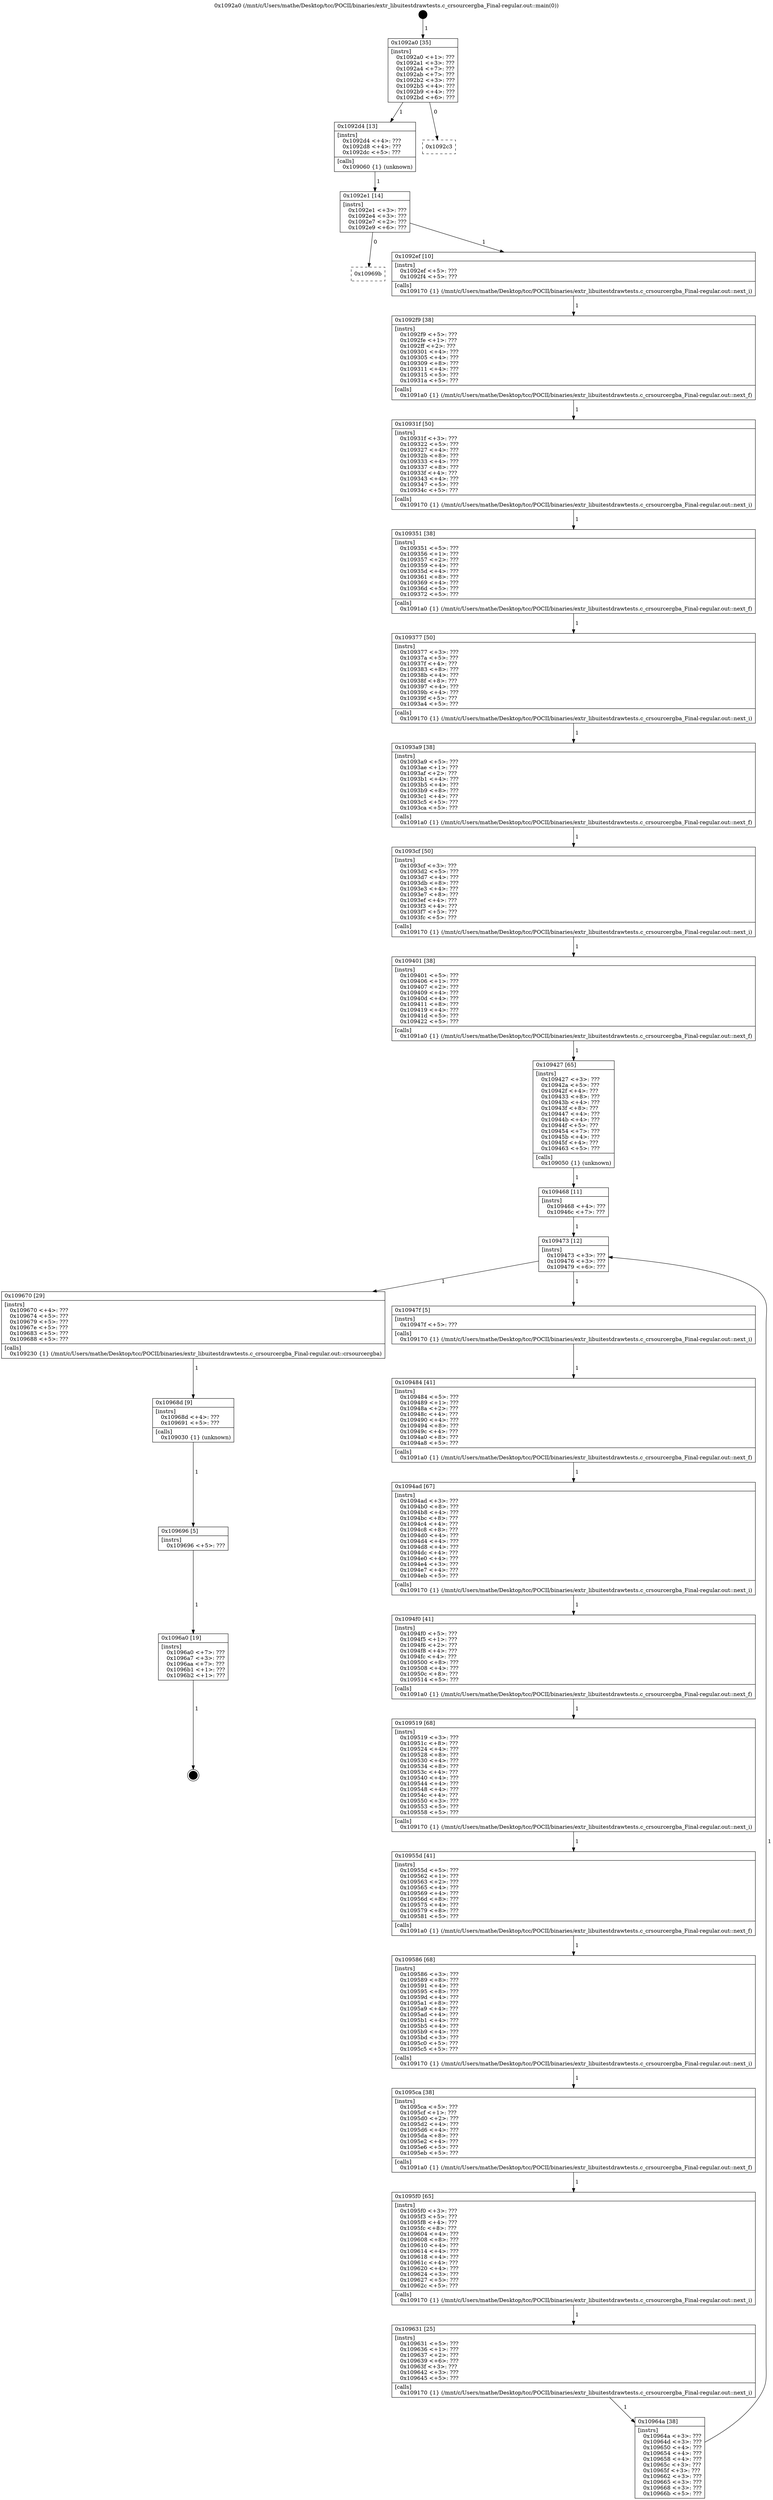 digraph "0x1092a0" {
  label = "0x1092a0 (/mnt/c/Users/mathe/Desktop/tcc/POCII/binaries/extr_libuitestdrawtests.c_crsourcergba_Final-regular.out::main(0))"
  labelloc = "t"
  node[shape=record]

  Entry [label="",width=0.3,height=0.3,shape=circle,fillcolor=black,style=filled]
  "0x1092a0" [label="{
     0x1092a0 [35]\l
     | [instrs]\l
     &nbsp;&nbsp;0x1092a0 \<+1\>: ???\l
     &nbsp;&nbsp;0x1092a1 \<+3\>: ???\l
     &nbsp;&nbsp;0x1092a4 \<+7\>: ???\l
     &nbsp;&nbsp;0x1092ab \<+7\>: ???\l
     &nbsp;&nbsp;0x1092b2 \<+3\>: ???\l
     &nbsp;&nbsp;0x1092b5 \<+4\>: ???\l
     &nbsp;&nbsp;0x1092b9 \<+4\>: ???\l
     &nbsp;&nbsp;0x1092bd \<+6\>: ???\l
  }"]
  "0x1092d4" [label="{
     0x1092d4 [13]\l
     | [instrs]\l
     &nbsp;&nbsp;0x1092d4 \<+4\>: ???\l
     &nbsp;&nbsp;0x1092d8 \<+4\>: ???\l
     &nbsp;&nbsp;0x1092dc \<+5\>: ???\l
     | [calls]\l
     &nbsp;&nbsp;0x109060 \{1\} (unknown)\l
  }"]
  "0x1092c3" [label="{
     0x1092c3\l
  }", style=dashed]
  "0x1092e1" [label="{
     0x1092e1 [14]\l
     | [instrs]\l
     &nbsp;&nbsp;0x1092e1 \<+3\>: ???\l
     &nbsp;&nbsp;0x1092e4 \<+3\>: ???\l
     &nbsp;&nbsp;0x1092e7 \<+2\>: ???\l
     &nbsp;&nbsp;0x1092e9 \<+6\>: ???\l
  }"]
  "0x10969b" [label="{
     0x10969b\l
  }", style=dashed]
  "0x1092ef" [label="{
     0x1092ef [10]\l
     | [instrs]\l
     &nbsp;&nbsp;0x1092ef \<+5\>: ???\l
     &nbsp;&nbsp;0x1092f4 \<+5\>: ???\l
     | [calls]\l
     &nbsp;&nbsp;0x109170 \{1\} (/mnt/c/Users/mathe/Desktop/tcc/POCII/binaries/extr_libuitestdrawtests.c_crsourcergba_Final-regular.out::next_i)\l
  }"]
  Exit [label="",width=0.3,height=0.3,shape=circle,fillcolor=black,style=filled,peripheries=2]
  "0x1092f9" [label="{
     0x1092f9 [38]\l
     | [instrs]\l
     &nbsp;&nbsp;0x1092f9 \<+5\>: ???\l
     &nbsp;&nbsp;0x1092fe \<+1\>: ???\l
     &nbsp;&nbsp;0x1092ff \<+2\>: ???\l
     &nbsp;&nbsp;0x109301 \<+4\>: ???\l
     &nbsp;&nbsp;0x109305 \<+4\>: ???\l
     &nbsp;&nbsp;0x109309 \<+8\>: ???\l
     &nbsp;&nbsp;0x109311 \<+4\>: ???\l
     &nbsp;&nbsp;0x109315 \<+5\>: ???\l
     &nbsp;&nbsp;0x10931a \<+5\>: ???\l
     | [calls]\l
     &nbsp;&nbsp;0x1091a0 \{1\} (/mnt/c/Users/mathe/Desktop/tcc/POCII/binaries/extr_libuitestdrawtests.c_crsourcergba_Final-regular.out::next_f)\l
  }"]
  "0x10931f" [label="{
     0x10931f [50]\l
     | [instrs]\l
     &nbsp;&nbsp;0x10931f \<+3\>: ???\l
     &nbsp;&nbsp;0x109322 \<+5\>: ???\l
     &nbsp;&nbsp;0x109327 \<+4\>: ???\l
     &nbsp;&nbsp;0x10932b \<+8\>: ???\l
     &nbsp;&nbsp;0x109333 \<+4\>: ???\l
     &nbsp;&nbsp;0x109337 \<+8\>: ???\l
     &nbsp;&nbsp;0x10933f \<+4\>: ???\l
     &nbsp;&nbsp;0x109343 \<+4\>: ???\l
     &nbsp;&nbsp;0x109347 \<+5\>: ???\l
     &nbsp;&nbsp;0x10934c \<+5\>: ???\l
     | [calls]\l
     &nbsp;&nbsp;0x109170 \{1\} (/mnt/c/Users/mathe/Desktop/tcc/POCII/binaries/extr_libuitestdrawtests.c_crsourcergba_Final-regular.out::next_i)\l
  }"]
  "0x109351" [label="{
     0x109351 [38]\l
     | [instrs]\l
     &nbsp;&nbsp;0x109351 \<+5\>: ???\l
     &nbsp;&nbsp;0x109356 \<+1\>: ???\l
     &nbsp;&nbsp;0x109357 \<+2\>: ???\l
     &nbsp;&nbsp;0x109359 \<+4\>: ???\l
     &nbsp;&nbsp;0x10935d \<+4\>: ???\l
     &nbsp;&nbsp;0x109361 \<+8\>: ???\l
     &nbsp;&nbsp;0x109369 \<+4\>: ???\l
     &nbsp;&nbsp;0x10936d \<+5\>: ???\l
     &nbsp;&nbsp;0x109372 \<+5\>: ???\l
     | [calls]\l
     &nbsp;&nbsp;0x1091a0 \{1\} (/mnt/c/Users/mathe/Desktop/tcc/POCII/binaries/extr_libuitestdrawtests.c_crsourcergba_Final-regular.out::next_f)\l
  }"]
  "0x109377" [label="{
     0x109377 [50]\l
     | [instrs]\l
     &nbsp;&nbsp;0x109377 \<+3\>: ???\l
     &nbsp;&nbsp;0x10937a \<+5\>: ???\l
     &nbsp;&nbsp;0x10937f \<+4\>: ???\l
     &nbsp;&nbsp;0x109383 \<+8\>: ???\l
     &nbsp;&nbsp;0x10938b \<+4\>: ???\l
     &nbsp;&nbsp;0x10938f \<+8\>: ???\l
     &nbsp;&nbsp;0x109397 \<+4\>: ???\l
     &nbsp;&nbsp;0x10939b \<+4\>: ???\l
     &nbsp;&nbsp;0x10939f \<+5\>: ???\l
     &nbsp;&nbsp;0x1093a4 \<+5\>: ???\l
     | [calls]\l
     &nbsp;&nbsp;0x109170 \{1\} (/mnt/c/Users/mathe/Desktop/tcc/POCII/binaries/extr_libuitestdrawtests.c_crsourcergba_Final-regular.out::next_i)\l
  }"]
  "0x1093a9" [label="{
     0x1093a9 [38]\l
     | [instrs]\l
     &nbsp;&nbsp;0x1093a9 \<+5\>: ???\l
     &nbsp;&nbsp;0x1093ae \<+1\>: ???\l
     &nbsp;&nbsp;0x1093af \<+2\>: ???\l
     &nbsp;&nbsp;0x1093b1 \<+4\>: ???\l
     &nbsp;&nbsp;0x1093b5 \<+4\>: ???\l
     &nbsp;&nbsp;0x1093b9 \<+8\>: ???\l
     &nbsp;&nbsp;0x1093c1 \<+4\>: ???\l
     &nbsp;&nbsp;0x1093c5 \<+5\>: ???\l
     &nbsp;&nbsp;0x1093ca \<+5\>: ???\l
     | [calls]\l
     &nbsp;&nbsp;0x1091a0 \{1\} (/mnt/c/Users/mathe/Desktop/tcc/POCII/binaries/extr_libuitestdrawtests.c_crsourcergba_Final-regular.out::next_f)\l
  }"]
  "0x1093cf" [label="{
     0x1093cf [50]\l
     | [instrs]\l
     &nbsp;&nbsp;0x1093cf \<+3\>: ???\l
     &nbsp;&nbsp;0x1093d2 \<+5\>: ???\l
     &nbsp;&nbsp;0x1093d7 \<+4\>: ???\l
     &nbsp;&nbsp;0x1093db \<+8\>: ???\l
     &nbsp;&nbsp;0x1093e3 \<+4\>: ???\l
     &nbsp;&nbsp;0x1093e7 \<+8\>: ???\l
     &nbsp;&nbsp;0x1093ef \<+4\>: ???\l
     &nbsp;&nbsp;0x1093f3 \<+4\>: ???\l
     &nbsp;&nbsp;0x1093f7 \<+5\>: ???\l
     &nbsp;&nbsp;0x1093fc \<+5\>: ???\l
     | [calls]\l
     &nbsp;&nbsp;0x109170 \{1\} (/mnt/c/Users/mathe/Desktop/tcc/POCII/binaries/extr_libuitestdrawtests.c_crsourcergba_Final-regular.out::next_i)\l
  }"]
  "0x109401" [label="{
     0x109401 [38]\l
     | [instrs]\l
     &nbsp;&nbsp;0x109401 \<+5\>: ???\l
     &nbsp;&nbsp;0x109406 \<+1\>: ???\l
     &nbsp;&nbsp;0x109407 \<+2\>: ???\l
     &nbsp;&nbsp;0x109409 \<+4\>: ???\l
     &nbsp;&nbsp;0x10940d \<+4\>: ???\l
     &nbsp;&nbsp;0x109411 \<+8\>: ???\l
     &nbsp;&nbsp;0x109419 \<+4\>: ???\l
     &nbsp;&nbsp;0x10941d \<+5\>: ???\l
     &nbsp;&nbsp;0x109422 \<+5\>: ???\l
     | [calls]\l
     &nbsp;&nbsp;0x1091a0 \{1\} (/mnt/c/Users/mathe/Desktop/tcc/POCII/binaries/extr_libuitestdrawtests.c_crsourcergba_Final-regular.out::next_f)\l
  }"]
  "0x109427" [label="{
     0x109427 [65]\l
     | [instrs]\l
     &nbsp;&nbsp;0x109427 \<+3\>: ???\l
     &nbsp;&nbsp;0x10942a \<+5\>: ???\l
     &nbsp;&nbsp;0x10942f \<+4\>: ???\l
     &nbsp;&nbsp;0x109433 \<+8\>: ???\l
     &nbsp;&nbsp;0x10943b \<+4\>: ???\l
     &nbsp;&nbsp;0x10943f \<+8\>: ???\l
     &nbsp;&nbsp;0x109447 \<+4\>: ???\l
     &nbsp;&nbsp;0x10944b \<+4\>: ???\l
     &nbsp;&nbsp;0x10944f \<+5\>: ???\l
     &nbsp;&nbsp;0x109454 \<+7\>: ???\l
     &nbsp;&nbsp;0x10945b \<+4\>: ???\l
     &nbsp;&nbsp;0x10945f \<+4\>: ???\l
     &nbsp;&nbsp;0x109463 \<+5\>: ???\l
     | [calls]\l
     &nbsp;&nbsp;0x109050 \{1\} (unknown)\l
  }"]
  "0x109473" [label="{
     0x109473 [12]\l
     | [instrs]\l
     &nbsp;&nbsp;0x109473 \<+3\>: ???\l
     &nbsp;&nbsp;0x109476 \<+3\>: ???\l
     &nbsp;&nbsp;0x109479 \<+6\>: ???\l
  }"]
  "0x109670" [label="{
     0x109670 [29]\l
     | [instrs]\l
     &nbsp;&nbsp;0x109670 \<+4\>: ???\l
     &nbsp;&nbsp;0x109674 \<+5\>: ???\l
     &nbsp;&nbsp;0x109679 \<+5\>: ???\l
     &nbsp;&nbsp;0x10967e \<+5\>: ???\l
     &nbsp;&nbsp;0x109683 \<+5\>: ???\l
     &nbsp;&nbsp;0x109688 \<+5\>: ???\l
     | [calls]\l
     &nbsp;&nbsp;0x109230 \{1\} (/mnt/c/Users/mathe/Desktop/tcc/POCII/binaries/extr_libuitestdrawtests.c_crsourcergba_Final-regular.out::crsourcergba)\l
  }"]
  "0x10947f" [label="{
     0x10947f [5]\l
     | [instrs]\l
     &nbsp;&nbsp;0x10947f \<+5\>: ???\l
     | [calls]\l
     &nbsp;&nbsp;0x109170 \{1\} (/mnt/c/Users/mathe/Desktop/tcc/POCII/binaries/extr_libuitestdrawtests.c_crsourcergba_Final-regular.out::next_i)\l
  }"]
  "0x109484" [label="{
     0x109484 [41]\l
     | [instrs]\l
     &nbsp;&nbsp;0x109484 \<+5\>: ???\l
     &nbsp;&nbsp;0x109489 \<+1\>: ???\l
     &nbsp;&nbsp;0x10948a \<+2\>: ???\l
     &nbsp;&nbsp;0x10948c \<+4\>: ???\l
     &nbsp;&nbsp;0x109490 \<+4\>: ???\l
     &nbsp;&nbsp;0x109494 \<+8\>: ???\l
     &nbsp;&nbsp;0x10949c \<+4\>: ???\l
     &nbsp;&nbsp;0x1094a0 \<+8\>: ???\l
     &nbsp;&nbsp;0x1094a8 \<+5\>: ???\l
     | [calls]\l
     &nbsp;&nbsp;0x1091a0 \{1\} (/mnt/c/Users/mathe/Desktop/tcc/POCII/binaries/extr_libuitestdrawtests.c_crsourcergba_Final-regular.out::next_f)\l
  }"]
  "0x1094ad" [label="{
     0x1094ad [67]\l
     | [instrs]\l
     &nbsp;&nbsp;0x1094ad \<+3\>: ???\l
     &nbsp;&nbsp;0x1094b0 \<+8\>: ???\l
     &nbsp;&nbsp;0x1094b8 \<+4\>: ???\l
     &nbsp;&nbsp;0x1094bc \<+8\>: ???\l
     &nbsp;&nbsp;0x1094c4 \<+4\>: ???\l
     &nbsp;&nbsp;0x1094c8 \<+8\>: ???\l
     &nbsp;&nbsp;0x1094d0 \<+4\>: ???\l
     &nbsp;&nbsp;0x1094d4 \<+4\>: ???\l
     &nbsp;&nbsp;0x1094d8 \<+4\>: ???\l
     &nbsp;&nbsp;0x1094dc \<+4\>: ???\l
     &nbsp;&nbsp;0x1094e0 \<+4\>: ???\l
     &nbsp;&nbsp;0x1094e4 \<+3\>: ???\l
     &nbsp;&nbsp;0x1094e7 \<+4\>: ???\l
     &nbsp;&nbsp;0x1094eb \<+5\>: ???\l
     | [calls]\l
     &nbsp;&nbsp;0x109170 \{1\} (/mnt/c/Users/mathe/Desktop/tcc/POCII/binaries/extr_libuitestdrawtests.c_crsourcergba_Final-regular.out::next_i)\l
  }"]
  "0x1094f0" [label="{
     0x1094f0 [41]\l
     | [instrs]\l
     &nbsp;&nbsp;0x1094f0 \<+5\>: ???\l
     &nbsp;&nbsp;0x1094f5 \<+1\>: ???\l
     &nbsp;&nbsp;0x1094f6 \<+2\>: ???\l
     &nbsp;&nbsp;0x1094f8 \<+4\>: ???\l
     &nbsp;&nbsp;0x1094fc \<+4\>: ???\l
     &nbsp;&nbsp;0x109500 \<+8\>: ???\l
     &nbsp;&nbsp;0x109508 \<+4\>: ???\l
     &nbsp;&nbsp;0x10950c \<+8\>: ???\l
     &nbsp;&nbsp;0x109514 \<+5\>: ???\l
     | [calls]\l
     &nbsp;&nbsp;0x1091a0 \{1\} (/mnt/c/Users/mathe/Desktop/tcc/POCII/binaries/extr_libuitestdrawtests.c_crsourcergba_Final-regular.out::next_f)\l
  }"]
  "0x109519" [label="{
     0x109519 [68]\l
     | [instrs]\l
     &nbsp;&nbsp;0x109519 \<+3\>: ???\l
     &nbsp;&nbsp;0x10951c \<+8\>: ???\l
     &nbsp;&nbsp;0x109524 \<+4\>: ???\l
     &nbsp;&nbsp;0x109528 \<+8\>: ???\l
     &nbsp;&nbsp;0x109530 \<+4\>: ???\l
     &nbsp;&nbsp;0x109534 \<+8\>: ???\l
     &nbsp;&nbsp;0x10953c \<+4\>: ???\l
     &nbsp;&nbsp;0x109540 \<+4\>: ???\l
     &nbsp;&nbsp;0x109544 \<+4\>: ???\l
     &nbsp;&nbsp;0x109548 \<+4\>: ???\l
     &nbsp;&nbsp;0x10954c \<+4\>: ???\l
     &nbsp;&nbsp;0x109550 \<+3\>: ???\l
     &nbsp;&nbsp;0x109553 \<+5\>: ???\l
     &nbsp;&nbsp;0x109558 \<+5\>: ???\l
     | [calls]\l
     &nbsp;&nbsp;0x109170 \{1\} (/mnt/c/Users/mathe/Desktop/tcc/POCII/binaries/extr_libuitestdrawtests.c_crsourcergba_Final-regular.out::next_i)\l
  }"]
  "0x10955d" [label="{
     0x10955d [41]\l
     | [instrs]\l
     &nbsp;&nbsp;0x10955d \<+5\>: ???\l
     &nbsp;&nbsp;0x109562 \<+1\>: ???\l
     &nbsp;&nbsp;0x109563 \<+2\>: ???\l
     &nbsp;&nbsp;0x109565 \<+4\>: ???\l
     &nbsp;&nbsp;0x109569 \<+4\>: ???\l
     &nbsp;&nbsp;0x10956d \<+8\>: ???\l
     &nbsp;&nbsp;0x109575 \<+4\>: ???\l
     &nbsp;&nbsp;0x109579 \<+8\>: ???\l
     &nbsp;&nbsp;0x109581 \<+5\>: ???\l
     | [calls]\l
     &nbsp;&nbsp;0x1091a0 \{1\} (/mnt/c/Users/mathe/Desktop/tcc/POCII/binaries/extr_libuitestdrawtests.c_crsourcergba_Final-regular.out::next_f)\l
  }"]
  "0x109586" [label="{
     0x109586 [68]\l
     | [instrs]\l
     &nbsp;&nbsp;0x109586 \<+3\>: ???\l
     &nbsp;&nbsp;0x109589 \<+8\>: ???\l
     &nbsp;&nbsp;0x109591 \<+4\>: ???\l
     &nbsp;&nbsp;0x109595 \<+8\>: ???\l
     &nbsp;&nbsp;0x10959d \<+4\>: ???\l
     &nbsp;&nbsp;0x1095a1 \<+8\>: ???\l
     &nbsp;&nbsp;0x1095a9 \<+4\>: ???\l
     &nbsp;&nbsp;0x1095ad \<+4\>: ???\l
     &nbsp;&nbsp;0x1095b1 \<+4\>: ???\l
     &nbsp;&nbsp;0x1095b5 \<+4\>: ???\l
     &nbsp;&nbsp;0x1095b9 \<+4\>: ???\l
     &nbsp;&nbsp;0x1095bd \<+3\>: ???\l
     &nbsp;&nbsp;0x1095c0 \<+5\>: ???\l
     &nbsp;&nbsp;0x1095c5 \<+5\>: ???\l
     | [calls]\l
     &nbsp;&nbsp;0x109170 \{1\} (/mnt/c/Users/mathe/Desktop/tcc/POCII/binaries/extr_libuitestdrawtests.c_crsourcergba_Final-regular.out::next_i)\l
  }"]
  "0x1095ca" [label="{
     0x1095ca [38]\l
     | [instrs]\l
     &nbsp;&nbsp;0x1095ca \<+5\>: ???\l
     &nbsp;&nbsp;0x1095cf \<+1\>: ???\l
     &nbsp;&nbsp;0x1095d0 \<+2\>: ???\l
     &nbsp;&nbsp;0x1095d2 \<+4\>: ???\l
     &nbsp;&nbsp;0x1095d6 \<+4\>: ???\l
     &nbsp;&nbsp;0x1095da \<+8\>: ???\l
     &nbsp;&nbsp;0x1095e2 \<+4\>: ???\l
     &nbsp;&nbsp;0x1095e6 \<+5\>: ???\l
     &nbsp;&nbsp;0x1095eb \<+5\>: ???\l
     | [calls]\l
     &nbsp;&nbsp;0x1091a0 \{1\} (/mnt/c/Users/mathe/Desktop/tcc/POCII/binaries/extr_libuitestdrawtests.c_crsourcergba_Final-regular.out::next_f)\l
  }"]
  "0x1095f0" [label="{
     0x1095f0 [65]\l
     | [instrs]\l
     &nbsp;&nbsp;0x1095f0 \<+3\>: ???\l
     &nbsp;&nbsp;0x1095f3 \<+5\>: ???\l
     &nbsp;&nbsp;0x1095f8 \<+4\>: ???\l
     &nbsp;&nbsp;0x1095fc \<+8\>: ???\l
     &nbsp;&nbsp;0x109604 \<+4\>: ???\l
     &nbsp;&nbsp;0x109608 \<+8\>: ???\l
     &nbsp;&nbsp;0x109610 \<+4\>: ???\l
     &nbsp;&nbsp;0x109614 \<+4\>: ???\l
     &nbsp;&nbsp;0x109618 \<+4\>: ???\l
     &nbsp;&nbsp;0x10961c \<+4\>: ???\l
     &nbsp;&nbsp;0x109620 \<+4\>: ???\l
     &nbsp;&nbsp;0x109624 \<+3\>: ???\l
     &nbsp;&nbsp;0x109627 \<+5\>: ???\l
     &nbsp;&nbsp;0x10962c \<+5\>: ???\l
     | [calls]\l
     &nbsp;&nbsp;0x109170 \{1\} (/mnt/c/Users/mathe/Desktop/tcc/POCII/binaries/extr_libuitestdrawtests.c_crsourcergba_Final-regular.out::next_i)\l
  }"]
  "0x109631" [label="{
     0x109631 [25]\l
     | [instrs]\l
     &nbsp;&nbsp;0x109631 \<+5\>: ???\l
     &nbsp;&nbsp;0x109636 \<+1\>: ???\l
     &nbsp;&nbsp;0x109637 \<+2\>: ???\l
     &nbsp;&nbsp;0x109639 \<+6\>: ???\l
     &nbsp;&nbsp;0x10963f \<+3\>: ???\l
     &nbsp;&nbsp;0x109642 \<+3\>: ???\l
     &nbsp;&nbsp;0x109645 \<+5\>: ???\l
     | [calls]\l
     &nbsp;&nbsp;0x109170 \{1\} (/mnt/c/Users/mathe/Desktop/tcc/POCII/binaries/extr_libuitestdrawtests.c_crsourcergba_Final-regular.out::next_i)\l
  }"]
  "0x10964a" [label="{
     0x10964a [38]\l
     | [instrs]\l
     &nbsp;&nbsp;0x10964a \<+3\>: ???\l
     &nbsp;&nbsp;0x10964d \<+3\>: ???\l
     &nbsp;&nbsp;0x109650 \<+4\>: ???\l
     &nbsp;&nbsp;0x109654 \<+4\>: ???\l
     &nbsp;&nbsp;0x109658 \<+4\>: ???\l
     &nbsp;&nbsp;0x10965c \<+3\>: ???\l
     &nbsp;&nbsp;0x10965f \<+3\>: ???\l
     &nbsp;&nbsp;0x109662 \<+3\>: ???\l
     &nbsp;&nbsp;0x109665 \<+3\>: ???\l
     &nbsp;&nbsp;0x109668 \<+3\>: ???\l
     &nbsp;&nbsp;0x10966b \<+5\>: ???\l
  }"]
  "0x109468" [label="{
     0x109468 [11]\l
     | [instrs]\l
     &nbsp;&nbsp;0x109468 \<+4\>: ???\l
     &nbsp;&nbsp;0x10946c \<+7\>: ???\l
  }"]
  "0x10968d" [label="{
     0x10968d [9]\l
     | [instrs]\l
     &nbsp;&nbsp;0x10968d \<+4\>: ???\l
     &nbsp;&nbsp;0x109691 \<+5\>: ???\l
     | [calls]\l
     &nbsp;&nbsp;0x109030 \{1\} (unknown)\l
  }"]
  "0x109696" [label="{
     0x109696 [5]\l
     | [instrs]\l
     &nbsp;&nbsp;0x109696 \<+5\>: ???\l
  }"]
  "0x1096a0" [label="{
     0x1096a0 [19]\l
     | [instrs]\l
     &nbsp;&nbsp;0x1096a0 \<+7\>: ???\l
     &nbsp;&nbsp;0x1096a7 \<+3\>: ???\l
     &nbsp;&nbsp;0x1096aa \<+7\>: ???\l
     &nbsp;&nbsp;0x1096b1 \<+1\>: ???\l
     &nbsp;&nbsp;0x1096b2 \<+1\>: ???\l
  }"]
  Entry -> "0x1092a0" [label=" 1"]
  "0x1092a0" -> "0x1092d4" [label=" 1"]
  "0x1092a0" -> "0x1092c3" [label=" 0"]
  "0x1092d4" -> "0x1092e1" [label=" 1"]
  "0x1092e1" -> "0x10969b" [label=" 0"]
  "0x1092e1" -> "0x1092ef" [label=" 1"]
  "0x1096a0" -> Exit [label=" 1"]
  "0x1092ef" -> "0x1092f9" [label=" 1"]
  "0x1092f9" -> "0x10931f" [label=" 1"]
  "0x10931f" -> "0x109351" [label=" 1"]
  "0x109351" -> "0x109377" [label=" 1"]
  "0x109377" -> "0x1093a9" [label=" 1"]
  "0x1093a9" -> "0x1093cf" [label=" 1"]
  "0x1093cf" -> "0x109401" [label=" 1"]
  "0x109401" -> "0x109427" [label=" 1"]
  "0x109427" -> "0x109468" [label=" 1"]
  "0x109473" -> "0x109670" [label=" 1"]
  "0x109473" -> "0x10947f" [label=" 1"]
  "0x10947f" -> "0x109484" [label=" 1"]
  "0x109484" -> "0x1094ad" [label=" 1"]
  "0x1094ad" -> "0x1094f0" [label=" 1"]
  "0x1094f0" -> "0x109519" [label=" 1"]
  "0x109519" -> "0x10955d" [label=" 1"]
  "0x10955d" -> "0x109586" [label=" 1"]
  "0x109586" -> "0x1095ca" [label=" 1"]
  "0x1095ca" -> "0x1095f0" [label=" 1"]
  "0x1095f0" -> "0x109631" [label=" 1"]
  "0x109631" -> "0x10964a" [label=" 1"]
  "0x109468" -> "0x109473" [label=" 1"]
  "0x10964a" -> "0x109473" [label=" 1"]
  "0x109670" -> "0x10968d" [label=" 1"]
  "0x10968d" -> "0x109696" [label=" 1"]
  "0x109696" -> "0x1096a0" [label=" 1"]
}
